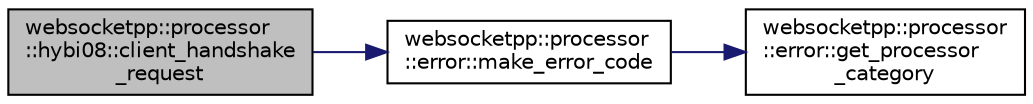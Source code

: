 digraph "websocketpp::processor::hybi08::client_handshake_request"
{
  edge [fontname="Helvetica",fontsize="10",labelfontname="Helvetica",labelfontsize="10"];
  node [fontname="Helvetica",fontsize="10",shape=record];
  rankdir="LR";
  Node0 [label="websocketpp::processor\l::hybi08::client_handshake\l_request",height=0.2,width=0.4,color="black", fillcolor="grey75", style="filled", fontcolor="black"];
  Node0 -> Node1 [color="midnightblue",fontsize="10",style="solid"];
  Node1 [label="websocketpp::processor\l::error::make_error_code",height=0.2,width=0.4,color="black", fillcolor="white", style="filled",URL="$namespacewebsocketpp_1_1processor_1_1error.html#afc5fc4548656f87cfee89994c95bec9c",tooltip="Create an error code with the given value and the processor category. "];
  Node1 -> Node2 [color="midnightblue",fontsize="10",style="solid"];
  Node2 [label="websocketpp::processor\l::error::get_processor\l_category",height=0.2,width=0.4,color="black", fillcolor="white", style="filled",URL="$namespacewebsocketpp_1_1processor_1_1error.html#ae06f6461fb27d8c8e0358c413e1d32b4",tooltip="Get a reference to a static copy of the processor error category. "];
}

